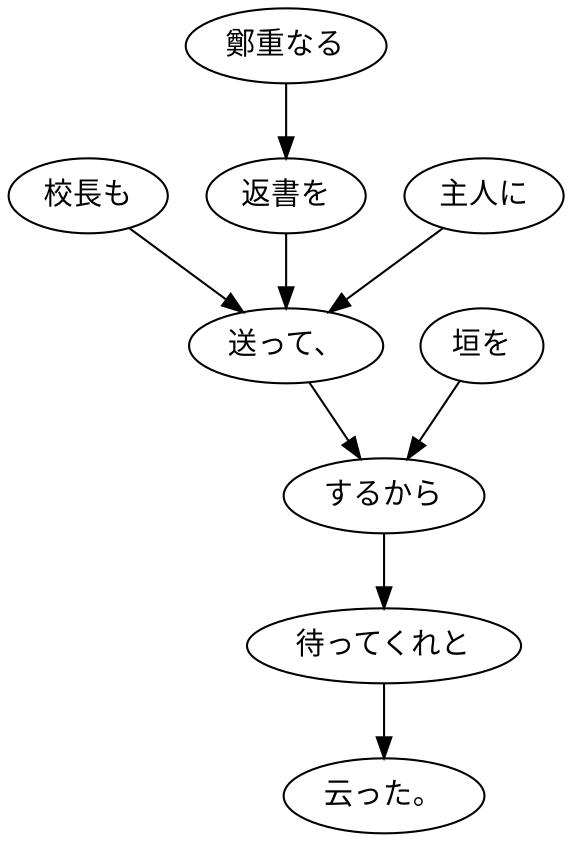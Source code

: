 digraph graph4744 {
	node0 [label="校長も"];
	node1 [label="鄭重なる"];
	node2 [label="返書を"];
	node3 [label="主人に"];
	node4 [label="送って、"];
	node5 [label="垣を"];
	node6 [label="するから"];
	node7 [label="待ってくれと"];
	node8 [label="云った。"];
	node0 -> node4;
	node1 -> node2;
	node2 -> node4;
	node3 -> node4;
	node4 -> node6;
	node5 -> node6;
	node6 -> node7;
	node7 -> node8;
}
